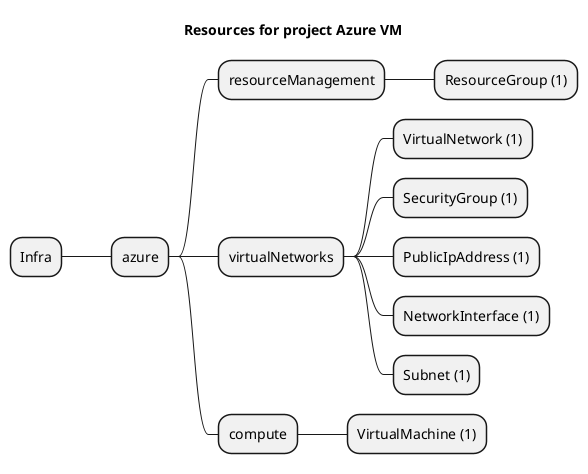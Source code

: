 @startmindmap
title Resources for project Azure VM
skinparam monochrome true
+ Infra
++ azure
+++ resourceManagement
++++ ResourceGroup (1)
+++ virtualNetworks
++++ VirtualNetwork (1)
++++ SecurityGroup (1)
++++ PublicIpAddress (1)
++++ NetworkInterface (1)
++++ Subnet (1)
+++ compute
++++ VirtualMachine (1)
@endmindmap